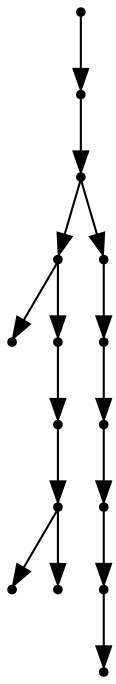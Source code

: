 digraph {
  15 [shape=point];
  14 [shape=point];
  13 [shape=point];
  6 [shape=point];
  0 [shape=point];
  5 [shape=point];
  4 [shape=point];
  3 [shape=point];
  1 [shape=point];
  2 [shape=point];
  12 [shape=point];
  11 [shape=point];
  10 [shape=point];
  9 [shape=point];
  8 [shape=point];
  7 [shape=point];
15 -> 14;
14 -> 13;
13 -> 6;
6 -> 0;
6 -> 5;
5 -> 4;
4 -> 3;
3 -> 1;
3 -> 2;
13 -> 12;
12 -> 11;
11 -> 10;
10 -> 9;
9 -> 8;
8 -> 7;
}
